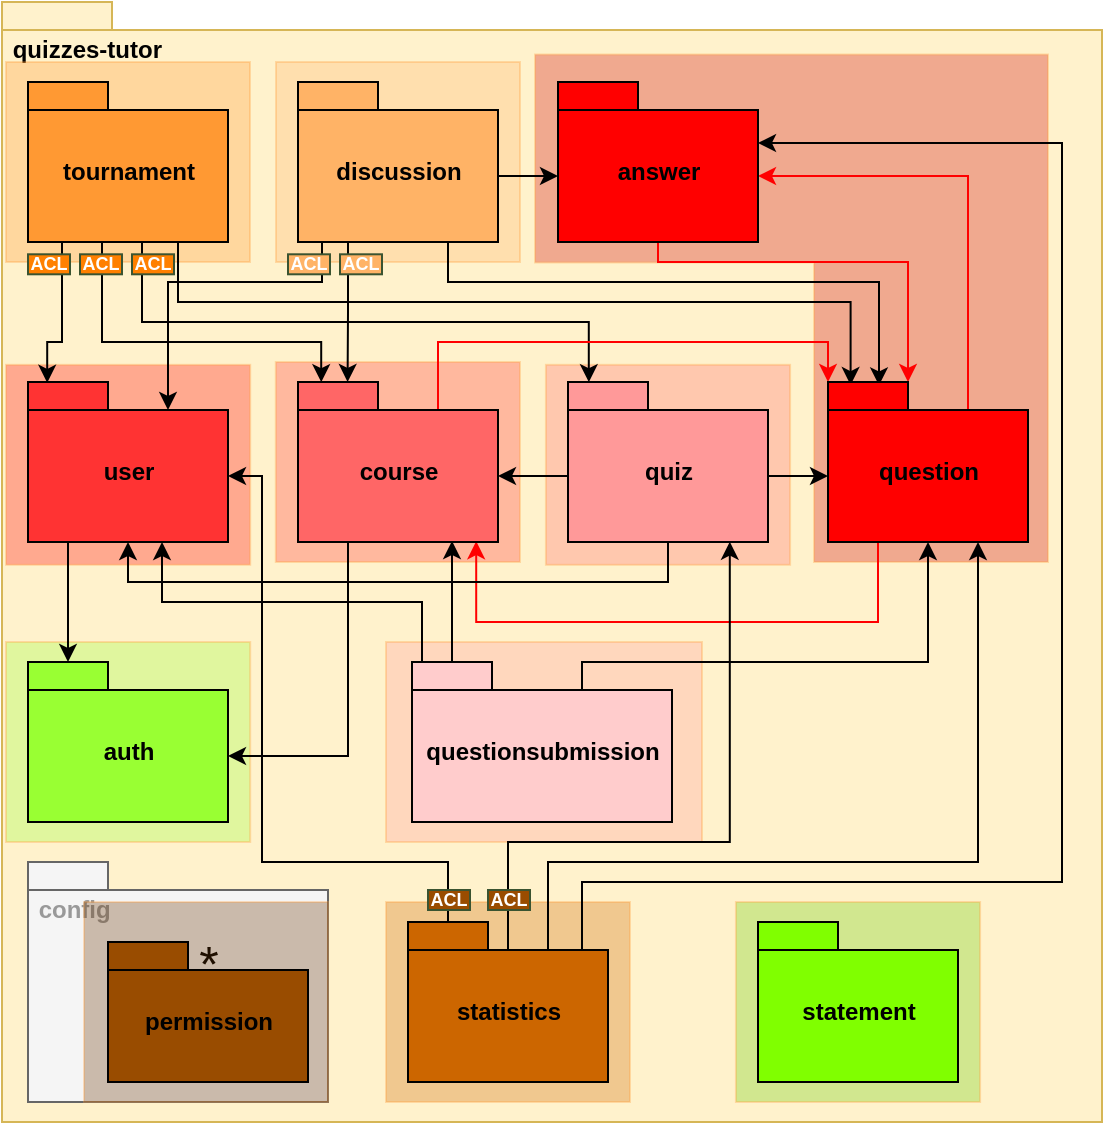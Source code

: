 <mxfile version="14.1.8" type="device"><diagram id="vG0XQfkGpecOqaF1u85x" name="Page-1"><mxGraphModel dx="1422" dy="705" grid="1" gridSize="10" guides="1" tooltips="1" connect="1" arrows="1" fold="1" page="1" pageScale="1" pageWidth="850" pageHeight="1100" math="0" shadow="0"><root><mxCell id="0"/><mxCell id="1" parent="0"/><mxCell id="FquvgIOOXjHG5HbP5ztG-1" value="&amp;nbsp;quizzes-tutor" style="shape=folder;fontStyle=1;spacingTop=10;tabWidth=40;tabHeight=14;tabPosition=left;html=1;fillColor=#fff2cc;strokeColor=#d6b656;verticalAlign=top;align=left;" parent="1" vertex="1"><mxGeometry x="150" y="70" width="550" height="560" as="geometry"/></mxCell><mxCell id="Ect7pHUTW_T9XHDJk9Pn-5" value="" style="shape=corner;whiteSpace=wrap;html=1;strokeColor=#FF9933;gradientColor=none;opacity=30;rotation=90;dx=104;dy=117;fillColor=#CC0000;" parent="1" vertex="1"><mxGeometry x="417.91" y="94.9" width="253.7" height="256.5" as="geometry"/></mxCell><mxCell id="Ect7pHUTW_T9XHDJk9Pn-6" value="" style="rounded=0;whiteSpace=wrap;html=1;strokeColor=#FF9933;gradientColor=none;opacity=30;fillColor=#FFB366;" parent="1" vertex="1"><mxGeometry x="287" y="100" width="122" height="100" as="geometry"/></mxCell><mxCell id="Ect7pHUTW_T9XHDJk9Pn-7" value="" style="rounded=0;whiteSpace=wrap;html=1;strokeColor=#FF9933;gradientColor=none;opacity=30;fillColor=#FF9933;" parent="1" vertex="1"><mxGeometry x="152" y="100" width="122" height="100" as="geometry"/></mxCell><mxCell id="Ect7pHUTW_T9XHDJk9Pn-8" value="" style="rounded=0;whiteSpace=wrap;html=1;strokeColor=#FF9933;gradientColor=none;opacity=30;fillColor=#FF9999;" parent="1" vertex="1"><mxGeometry x="342" y="390" width="158" height="100" as="geometry"/></mxCell><mxCell id="Ect7pHUTW_T9XHDJk9Pn-9" value="" style="rounded=0;whiteSpace=wrap;html=1;strokeColor=#FF9933;gradientColor=none;opacity=30;fillColor=#FF6666;" parent="1" vertex="1"><mxGeometry x="421.96" y="251.4" width="122.09" height="100" as="geometry"/></mxCell><mxCell id="Ect7pHUTW_T9XHDJk9Pn-10" value="" style="rounded=0;whiteSpace=wrap;html=1;strokeColor=#FF9933;gradientColor=none;opacity=30;fillColor=#FF3333;" parent="1" vertex="1"><mxGeometry x="286.91" y="250.0" width="122.09" height="100" as="geometry"/></mxCell><mxCell id="Ect7pHUTW_T9XHDJk9Pn-11" value="" style="rounded=0;whiteSpace=wrap;html=1;strokeColor=#FF9933;gradientColor=none;opacity=30;fillColor=#FF0000;" parent="1" vertex="1"><mxGeometry x="152.0" y="251.4" width="122.09" height="100" as="geometry"/></mxCell><mxCell id="Ect7pHUTW_T9XHDJk9Pn-14" value="" style="rounded=0;whiteSpace=wrap;html=1;strokeColor=#FF9933;gradientColor=none;opacity=30;fillColor=#99FF33;" parent="1" vertex="1"><mxGeometry x="152.0" y="390" width="122.09" height="100" as="geometry"/></mxCell><mxCell id="Ect7pHUTW_T9XHDJk9Pn-15" value="" style="rounded=0;whiteSpace=wrap;html=1;strokeColor=#FF9933;gradientColor=none;opacity=30;fillColor=#66CC00;" parent="1" vertex="1"><mxGeometry x="516.96" y="520" width="122.09" height="100" as="geometry"/></mxCell><mxCell id="Ect7pHUTW_T9XHDJk9Pn-16" value="" style="rounded=0;whiteSpace=wrap;html=1;strokeColor=#FF9933;gradientColor=none;opacity=30;fillColor=#CC6600;" parent="1" vertex="1"><mxGeometry x="342" y="520" width="122" height="100" as="geometry"/></mxCell><mxCell id="FquvgIOOXjHG5HbP5ztG-63" style="edgeStyle=orthogonalEdgeStyle;rounded=0;orthogonalLoop=1;jettySize=auto;html=1;exitX=0.5;exitY=1;exitDx=0;exitDy=0;exitPerimeter=0;entryX=0;entryY=0;entryDx=40;entryDy=0;entryPerimeter=0;fontColor=#999999;strokeColor=#FF0000;" parent="1" source="FquvgIOOXjHG5HbP5ztG-2" target="FquvgIOOXjHG5HbP5ztG-6" edge="1"><mxGeometry relative="1" as="geometry"><Array as="points"><mxPoint x="478" y="200"/><mxPoint x="603" y="200"/></Array></mxGeometry></mxCell><mxCell id="FquvgIOOXjHG5HbP5ztG-74" style="edgeStyle=orthogonalEdgeStyle;rounded=0;orthogonalLoop=1;jettySize=auto;html=1;exitX=0.25;exitY=1;exitDx=0;exitDy=0;exitPerimeter=0;entryX=0;entryY=0;entryDx=100;entryDy=47;entryPerimeter=0;fontColor=#999999;" parent="1" source="FquvgIOOXjHG5HbP5ztG-4" target="FquvgIOOXjHG5HbP5ztG-3" edge="1"><mxGeometry relative="1" as="geometry"/></mxCell><mxCell id="FquvgIOOXjHG5HbP5ztG-53" style="edgeStyle=orthogonalEdgeStyle;rounded=0;orthogonalLoop=1;jettySize=auto;html=1;exitX=0.25;exitY=1;exitDx=0;exitDy=0;exitPerimeter=0;entryX=0;entryY=0;entryDx=70;entryDy=14;entryPerimeter=0;fontColor=#999999;" parent="1" source="FquvgIOOXjHG5HbP5ztG-5" target="FquvgIOOXjHG5HbP5ztG-13" edge="1"><mxGeometry relative="1" as="geometry"><Array as="points"><mxPoint x="310" y="190"/><mxPoint x="310" y="210"/><mxPoint x="233" y="210"/></Array></mxGeometry></mxCell><mxCell id="FquvgIOOXjHG5HbP5ztG-55" style="edgeStyle=orthogonalEdgeStyle;rounded=0;orthogonalLoop=1;jettySize=auto;html=1;exitX=0.25;exitY=1;exitDx=0;exitDy=0;exitPerimeter=0;entryX=0.248;entryY=0;entryDx=0;entryDy=0;entryPerimeter=0;fontColor=#999999;" parent="1" source="FquvgIOOXjHG5HbP5ztG-5" target="FquvgIOOXjHG5HbP5ztG-4" edge="1"><mxGeometry relative="1" as="geometry"/></mxCell><mxCell id="FquvgIOOXjHG5HbP5ztG-57" style="edgeStyle=orthogonalEdgeStyle;rounded=0;orthogonalLoop=1;jettySize=auto;html=1;exitX=0.75;exitY=1;exitDx=0;exitDy=0;exitPerimeter=0;entryX=0.255;entryY=0.021;entryDx=0;entryDy=0;entryPerimeter=0;fontColor=#999999;" parent="1" source="FquvgIOOXjHG5HbP5ztG-5" target="FquvgIOOXjHG5HbP5ztG-6" edge="1"><mxGeometry relative="1" as="geometry"><Array as="points"><mxPoint x="373" y="210"/><mxPoint x="589" y="210"/></Array></mxGeometry></mxCell><mxCell id="FquvgIOOXjHG5HbP5ztG-58" style="edgeStyle=orthogonalEdgeStyle;rounded=0;orthogonalLoop=1;jettySize=auto;html=1;exitX=0;exitY=0;exitDx=100;exitDy=47;exitPerimeter=0;entryX=0;entryY=0;entryDx=0;entryDy=47;entryPerimeter=0;fontColor=#999999;" parent="1" source="FquvgIOOXjHG5HbP5ztG-5" target="FquvgIOOXjHG5HbP5ztG-2" edge="1"><mxGeometry relative="1" as="geometry"/></mxCell><mxCell id="FquvgIOOXjHG5HbP5ztG-72" style="edgeStyle=orthogonalEdgeStyle;rounded=0;orthogonalLoop=1;jettySize=auto;html=1;exitX=0;exitY=0;exitDx=70;exitDy=14;exitPerimeter=0;entryX=0;entryY=0;entryDx=100;entryDy=47;entryPerimeter=0;fontColor=#999999;strokeColor=#FF0000;" parent="1" source="FquvgIOOXjHG5HbP5ztG-6" target="FquvgIOOXjHG5HbP5ztG-2" edge="1"><mxGeometry relative="1" as="geometry"><Array as="points"><mxPoint x="633" y="157"/></Array></mxGeometry></mxCell><mxCell id="FquvgIOOXjHG5HbP5ztG-73" style="edgeStyle=orthogonalEdgeStyle;rounded=0;orthogonalLoop=1;jettySize=auto;html=1;exitX=0.25;exitY=1;exitDx=0;exitDy=0;exitPerimeter=0;entryX=0.891;entryY=0.995;entryDx=0;entryDy=0;entryPerimeter=0;fontColor=#999999;strokeColor=#FF0000;" parent="1" source="FquvgIOOXjHG5HbP5ztG-6" target="FquvgIOOXjHG5HbP5ztG-4" edge="1"><mxGeometry relative="1" as="geometry"><Array as="points"><mxPoint x="588" y="380"/><mxPoint x="387" y="380"/></Array></mxGeometry></mxCell><mxCell id="FquvgIOOXjHG5HbP5ztG-67" style="edgeStyle=orthogonalEdgeStyle;rounded=0;orthogonalLoop=1;jettySize=auto;html=1;exitX=0;exitY=0;exitDx=85;exitDy=14;exitPerimeter=0;fontColor=#999999;" parent="1" source="FquvgIOOXjHG5HbP5ztG-7" target="FquvgIOOXjHG5HbP5ztG-6" edge="1"><mxGeometry relative="1" as="geometry"><Array as="points"><mxPoint x="440" y="400"/><mxPoint x="613" y="400"/></Array></mxGeometry></mxCell><mxCell id="FquvgIOOXjHG5HbP5ztG-69" style="edgeStyle=orthogonalEdgeStyle;rounded=0;orthogonalLoop=1;jettySize=auto;html=1;exitX=0;exitY=0;exitDx=20;exitDy=0;exitPerimeter=0;entryX=0.67;entryY=1;entryDx=0;entryDy=0;entryPerimeter=0;fontColor=#999999;" parent="1" source="FquvgIOOXjHG5HbP5ztG-7" target="FquvgIOOXjHG5HbP5ztG-13" edge="1"><mxGeometry relative="1" as="geometry"><Array as="points"><mxPoint x="360" y="400"/><mxPoint x="360" y="370"/><mxPoint x="230" y="370"/></Array></mxGeometry></mxCell><mxCell id="FquvgIOOXjHG5HbP5ztG-71" style="edgeStyle=orthogonalEdgeStyle;rounded=0;orthogonalLoop=1;jettySize=auto;html=1;exitX=0;exitY=0;exitDx=20;exitDy=0;exitPerimeter=0;entryX=0.77;entryY=0.994;entryDx=0;entryDy=0;entryPerimeter=0;fontColor=#999999;" parent="1" source="FquvgIOOXjHG5HbP5ztG-7" target="FquvgIOOXjHG5HbP5ztG-4" edge="1"><mxGeometry relative="1" as="geometry"/></mxCell><mxCell id="FquvgIOOXjHG5HbP5ztG-64" style="edgeStyle=orthogonalEdgeStyle;rounded=0;orthogonalLoop=1;jettySize=auto;html=1;exitX=0;exitY=0;exitDx=0;exitDy=47;exitPerimeter=0;entryX=0;entryY=0;entryDx=100;entryDy=47;entryPerimeter=0;fontColor=#999999;" parent="1" source="FquvgIOOXjHG5HbP5ztG-8" target="FquvgIOOXjHG5HbP5ztG-4" edge="1"><mxGeometry relative="1" as="geometry"/></mxCell><mxCell id="FquvgIOOXjHG5HbP5ztG-65" style="edgeStyle=orthogonalEdgeStyle;rounded=0;orthogonalLoop=1;jettySize=auto;html=1;exitX=0;exitY=0;exitDx=100;exitDy=47;exitPerimeter=0;entryX=0;entryY=0;entryDx=0;entryDy=47;entryPerimeter=0;fontColor=#999999;" parent="1" source="FquvgIOOXjHG5HbP5ztG-8" target="FquvgIOOXjHG5HbP5ztG-6" edge="1"><mxGeometry relative="1" as="geometry"/></mxCell><mxCell id="FquvgIOOXjHG5HbP5ztG-66" style="edgeStyle=orthogonalEdgeStyle;rounded=0;orthogonalLoop=1;jettySize=auto;html=1;exitX=0.5;exitY=1;exitDx=0;exitDy=0;exitPerimeter=0;entryX=0.5;entryY=1;entryDx=0;entryDy=0;entryPerimeter=0;fontColor=#999999;" parent="1" source="FquvgIOOXjHG5HbP5ztG-8" target="FquvgIOOXjHG5HbP5ztG-13" edge="1"><mxGeometry relative="1" as="geometry"/></mxCell><mxCell id="ghF1f2Nwybc-mO_xYpaY-1" style="edgeStyle=orthogonalEdgeStyle;rounded=0;orthogonalLoop=1;jettySize=auto;html=1;exitX=0;exitY=0;exitDx=20;exitDy=0;exitPerimeter=0;entryX=0;entryY=0;entryDx=100;entryDy=47;entryPerimeter=0;" parent="1" source="FquvgIOOXjHG5HbP5ztG-11" target="FquvgIOOXjHG5HbP5ztG-13" edge="1"><mxGeometry relative="1" as="geometry"><Array as="points"><mxPoint x="373" y="500"/><mxPoint x="280" y="500"/><mxPoint x="280" y="307"/></Array></mxGeometry></mxCell><mxCell id="ghF1f2Nwybc-mO_xYpaY-2" style="edgeStyle=orthogonalEdgeStyle;rounded=0;orthogonalLoop=1;jettySize=auto;html=1;exitX=0;exitY=0;exitDx=70;exitDy=14;exitPerimeter=0;entryX=0.809;entryY=0.998;entryDx=0;entryDy=0;entryPerimeter=0;" parent="1" source="FquvgIOOXjHG5HbP5ztG-11" target="FquvgIOOXjHG5HbP5ztG-8" edge="1"><mxGeometry relative="1" as="geometry"><Array as="points"><mxPoint x="403" y="544"/><mxPoint x="403" y="490"/><mxPoint x="514" y="490"/></Array></mxGeometry></mxCell><mxCell id="ghF1f2Nwybc-mO_xYpaY-3" style="edgeStyle=orthogonalEdgeStyle;rounded=0;orthogonalLoop=1;jettySize=auto;html=1;exitX=0;exitY=0;exitDx=70;exitDy=14;exitPerimeter=0;entryX=0.75;entryY=1;entryDx=0;entryDy=0;entryPerimeter=0;" parent="1" source="FquvgIOOXjHG5HbP5ztG-11" target="FquvgIOOXjHG5HbP5ztG-6" edge="1"><mxGeometry relative="1" as="geometry"><Array as="points"><mxPoint x="423" y="500"/><mxPoint x="638" y="500"/></Array></mxGeometry></mxCell><mxCell id="ghF1f2Nwybc-mO_xYpaY-4" style="edgeStyle=orthogonalEdgeStyle;rounded=0;orthogonalLoop=1;jettySize=auto;html=1;exitX=0;exitY=0;exitDx=100;exitDy=14;exitPerimeter=0;entryX=0;entryY=0;entryDx=100;entryDy=30.5;entryPerimeter=0;" parent="1" source="FquvgIOOXjHG5HbP5ztG-11" target="FquvgIOOXjHG5HbP5ztG-2" edge="1"><mxGeometry relative="1" as="geometry"><Array as="points"><mxPoint x="440" y="544"/><mxPoint x="440" y="510"/><mxPoint x="680" y="510"/><mxPoint x="680" y="141"/></Array></mxGeometry></mxCell><mxCell id="FquvgIOOXjHG5HbP5ztG-45" style="edgeStyle=orthogonalEdgeStyle;rounded=0;orthogonalLoop=1;jettySize=auto;html=1;exitX=0.25;exitY=1;exitDx=0;exitDy=0;exitPerimeter=0;entryX=0.096;entryY=0.005;entryDx=0;entryDy=0;entryPerimeter=0;fontColor=#999999;" parent="1" source="FquvgIOOXjHG5HbP5ztG-12" target="FquvgIOOXjHG5HbP5ztG-13" edge="1"><mxGeometry relative="1" as="geometry"><Array as="points"><mxPoint x="180" y="190"/><mxPoint x="180" y="240"/><mxPoint x="173" y="240"/></Array></mxGeometry></mxCell><mxCell id="FquvgIOOXjHG5HbP5ztG-46" style="edgeStyle=orthogonalEdgeStyle;rounded=0;orthogonalLoop=1;jettySize=auto;html=1;exitX=0.25;exitY=1;exitDx=0;exitDy=0;exitPerimeter=0;entryX=0.116;entryY=0.001;entryDx=0;entryDy=0;entryPerimeter=0;fontColor=#999999;" parent="1" source="FquvgIOOXjHG5HbP5ztG-12" target="FquvgIOOXjHG5HbP5ztG-4" edge="1"><mxGeometry relative="1" as="geometry"><Array as="points"><mxPoint x="200" y="190"/><mxPoint x="200" y="240"/><mxPoint x="310" y="240"/></Array></mxGeometry></mxCell><mxCell id="FquvgIOOXjHG5HbP5ztG-47" style="edgeStyle=orthogonalEdgeStyle;rounded=0;orthogonalLoop=1;jettySize=auto;html=1;exitX=0.5;exitY=1;exitDx=0;exitDy=0;exitPerimeter=0;entryX=0.104;entryY=0.001;entryDx=0;entryDy=0;entryPerimeter=0;fontColor=#999999;" parent="1" source="FquvgIOOXjHG5HbP5ztG-12" target="FquvgIOOXjHG5HbP5ztG-8" edge="1"><mxGeometry relative="1" as="geometry"><Array as="points"><mxPoint x="220" y="190"/><mxPoint x="220" y="230"/><mxPoint x="443" y="230"/></Array></mxGeometry></mxCell><mxCell id="FquvgIOOXjHG5HbP5ztG-48" style="edgeStyle=orthogonalEdgeStyle;rounded=0;orthogonalLoop=1;jettySize=auto;html=1;exitX=0.75;exitY=1;exitDx=0;exitDy=0;exitPerimeter=0;entryX=0.113;entryY=0.019;entryDx=0;entryDy=0;entryPerimeter=0;fontColor=#999999;" parent="1" source="FquvgIOOXjHG5HbP5ztG-12" target="FquvgIOOXjHG5HbP5ztG-6" edge="1"><mxGeometry relative="1" as="geometry"><Array as="points"><mxPoint x="238" y="220"/><mxPoint x="574" y="220"/></Array></mxGeometry></mxCell><mxCell id="FquvgIOOXjHG5HbP5ztG-75" style="edgeStyle=orthogonalEdgeStyle;rounded=0;orthogonalLoop=1;jettySize=auto;html=1;exitX=0.25;exitY=1;exitDx=0;exitDy=0;exitPerimeter=0;entryX=0;entryY=0;entryDx=20;entryDy=0;entryPerimeter=0;fontColor=#999999;" parent="1" source="FquvgIOOXjHG5HbP5ztG-13" target="FquvgIOOXjHG5HbP5ztG-3" edge="1"><mxGeometry relative="1" as="geometry"><Array as="points"><mxPoint x="183" y="340"/></Array></mxGeometry></mxCell><mxCell id="FquvgIOOXjHG5HbP5ztG-14" value="&lt;font color=&quot;#999999&quot;&gt;&amp;nbsp;config&lt;/font&gt;" style="shape=folder;fontStyle=1;spacingTop=10;tabWidth=40;tabHeight=14;tabPosition=left;html=1;align=left;verticalAlign=top;fontColor=#333333;fillColor=#f5f5f5;strokeColor=#666666;" parent="1" vertex="1"><mxGeometry x="163" y="500" width="150" height="120" as="geometry"/></mxCell><mxCell id="Ect7pHUTW_T9XHDJk9Pn-1" value="&lt;font style=&quot;font-size: 25px&quot;&gt;*&lt;/font&gt;" style="text;html=1;align=center;verticalAlign=middle;resizable=0;points=[];autosize=1;" parent="1" vertex="1"><mxGeometry x="238" y="540" width="30" height="20" as="geometry"/></mxCell><mxCell id="FquvgIOOXjHG5HbP5ztG-2" value="answer" style="shape=folder;fontStyle=1;spacingTop=10;tabWidth=40;tabHeight=14;tabPosition=left;html=1;align=center;fillColor=#FF0000;" parent="1" vertex="1"><mxGeometry x="428" y="110" width="100" height="80" as="geometry"/></mxCell><mxCell id="FquvgIOOXjHG5HbP5ztG-3" value="auth" style="shape=folder;fontStyle=1;spacingTop=10;tabWidth=40;tabHeight=14;tabPosition=left;html=1;align=center;fillColor=#99FF33;" parent="1" vertex="1"><mxGeometry x="163" y="400" width="100" height="80" as="geometry"/></mxCell><mxCell id="IHtukQ_Q07JQ9LJ-v6Ki-1" style="edgeStyle=orthogonalEdgeStyle;rounded=0;orthogonalLoop=1;jettySize=auto;html=1;exitX=0;exitY=0;exitDx=70;exitDy=14;exitPerimeter=0;entryX=0;entryY=0;entryDx=0;entryDy=0;entryPerimeter=0;strokeColor=#FF0000;" edge="1" parent="1" source="FquvgIOOXjHG5HbP5ztG-4" target="FquvgIOOXjHG5HbP5ztG-6"><mxGeometry relative="1" as="geometry"><Array as="points"><mxPoint x="368" y="240"/><mxPoint x="563" y="240"/></Array></mxGeometry></mxCell><mxCell id="FquvgIOOXjHG5HbP5ztG-4" value="course" style="shape=folder;fontStyle=1;spacingTop=10;tabWidth=40;tabHeight=14;tabPosition=left;html=1;align=center;fillColor=#FF6666;" parent="1" vertex="1"><mxGeometry x="298" y="260" width="100" height="80" as="geometry"/></mxCell><mxCell id="FquvgIOOXjHG5HbP5ztG-5" value="discussion" style="shape=folder;fontStyle=1;spacingTop=10;tabWidth=40;tabHeight=14;tabPosition=left;html=1;align=center;fillColor=#FFB366;" parent="1" vertex="1"><mxGeometry x="298" y="110" width="100" height="80" as="geometry"/></mxCell><mxCell id="FquvgIOOXjHG5HbP5ztG-6" value="question" style="shape=folder;fontStyle=1;spacingTop=10;tabWidth=40;tabHeight=14;tabPosition=left;html=1;align=center;fillColor=#FF0000;" parent="1" vertex="1"><mxGeometry x="563" y="260" width="100" height="80" as="geometry"/></mxCell><mxCell id="FquvgIOOXjHG5HbP5ztG-7" value="questionsubmission" style="shape=folder;fontStyle=1;spacingTop=10;tabWidth=40;tabHeight=14;tabPosition=left;html=1;align=center;fillColor=#FFCCCC;" parent="1" vertex="1"><mxGeometry x="355" y="400" width="130" height="80" as="geometry"/></mxCell><mxCell id="FquvgIOOXjHG5HbP5ztG-8" value="quiz" style="shape=folder;fontStyle=1;spacingTop=10;tabWidth=40;tabHeight=14;tabPosition=left;html=1;align=center;fillColor=#FF9999;" parent="1" vertex="1"><mxGeometry x="433" y="260" width="100" height="80" as="geometry"/></mxCell><mxCell id="FquvgIOOXjHG5HbP5ztG-9" value="statement" style="shape=folder;fontStyle=1;spacingTop=10;tabWidth=40;tabHeight=14;tabPosition=left;html=1;align=center;fillColor=#80FF00;" parent="1" vertex="1"><mxGeometry x="528" y="530" width="100" height="80" as="geometry"/></mxCell><mxCell id="FquvgIOOXjHG5HbP5ztG-11" value="statistics" style="shape=folder;fontStyle=1;spacingTop=10;tabWidth=40;tabHeight=14;tabPosition=left;html=1;align=center;fillColor=#CC6600;" parent="1" vertex="1"><mxGeometry x="353" y="530" width="100" height="80" as="geometry"/></mxCell><mxCell id="FquvgIOOXjHG5HbP5ztG-12" value="tournament" style="shape=folder;fontStyle=1;spacingTop=10;tabWidth=40;tabHeight=14;tabPosition=left;html=1;align=center;fillColor=#FF9933;" parent="1" vertex="1"><mxGeometry x="163" y="110" width="100" height="80" as="geometry"/></mxCell><mxCell id="FquvgIOOXjHG5HbP5ztG-13" value="user" style="shape=folder;fontStyle=1;spacingTop=10;tabWidth=40;tabHeight=14;tabPosition=left;html=1;align=center;fillColor=#FF3333;" parent="1" vertex="1"><mxGeometry x="163" y="260" width="100" height="80" as="geometry"/></mxCell><mxCell id="Ect7pHUTW_T9XHDJk9Pn-17" value="" style="rounded=0;whiteSpace=wrap;html=1;strokeColor=#FF9933;gradientColor=none;opacity=30;fillColor=#663300;" parent="1" vertex="1"><mxGeometry x="191" y="520" width="122" height="100" as="geometry"/></mxCell><mxCell id="FquvgIOOXjHG5HbP5ztG-15" value="permission" style="shape=folder;fontStyle=1;spacingTop=10;tabWidth=40;tabHeight=14;tabPosition=left;html=1;align=center;fillColor=#994C00;" parent="1" vertex="1"><mxGeometry x="203" y="540" width="100" height="70" as="geometry"/></mxCell><mxCell id="kYT650iZyZn4QN0dN0Aw-2" value="ACL" style="rounded=0;whiteSpace=wrap;html=1;strokeColor=#3A5431;fontSize=9;fillColor=#FF8000;fontStyle=1;fontColor=#FFFFFF;" parent="1" vertex="1"><mxGeometry x="163" y="196.15" width="21" height="10" as="geometry"/></mxCell><mxCell id="kYT650iZyZn4QN0dN0Aw-5" value="ACL" style="rounded=0;whiteSpace=wrap;html=1;strokeColor=#3A5431;fontSize=9;fillColor=#FF8000;fontStyle=1;fontColor=#FFFFFF;" parent="1" vertex="1"><mxGeometry x="189" y="196.15" width="21" height="10" as="geometry"/></mxCell><mxCell id="kYT650iZyZn4QN0dN0Aw-6" value="ACL" style="rounded=0;whiteSpace=wrap;html=1;strokeColor=#3A5431;fontSize=9;fillColor=#FF8000;fontStyle=1;fontColor=#FFFFFF;" parent="1" vertex="1"><mxGeometry x="215" y="196.15" width="21" height="10" as="geometry"/></mxCell><mxCell id="kYT650iZyZn4QN0dN0Aw-8" value="ACL" style="rounded=0;whiteSpace=wrap;html=1;strokeColor=#3A5431;fontSize=9;fillColor=#FFB366;fontStyle=1;fontColor=#FFFFFF;" parent="1" vertex="1"><mxGeometry x="293" y="196.15" width="21" height="10" as="geometry"/></mxCell><mxCell id="kYT650iZyZn4QN0dN0Aw-9" value="ACL" style="rounded=0;whiteSpace=wrap;html=1;strokeColor=#3A5431;fontSize=9;fillColor=#FFB366;fontStyle=1;fontColor=#FFFFFF;" parent="1" vertex="1"><mxGeometry x="319" y="196.15" width="21" height="10" as="geometry"/></mxCell><mxCell id="kYT650iZyZn4QN0dN0Aw-10" value="ACL" style="rounded=0;whiteSpace=wrap;html=1;strokeColor=#3A5431;fontSize=9;fillColor=#994C00;fontStyle=1;fontColor=#FFFFFF;" parent="1" vertex="1"><mxGeometry x="363" y="514" width="21" height="10" as="geometry"/></mxCell><mxCell id="kYT650iZyZn4QN0dN0Aw-11" value="ACL" style="rounded=0;whiteSpace=wrap;html=1;strokeColor=#3A5431;fontSize=9;fillColor=#994C00;fontStyle=1;fontColor=#FFFFFF;" parent="1" vertex="1"><mxGeometry x="393" y="514" width="21" height="10" as="geometry"/></mxCell></root></mxGraphModel></diagram></mxfile>